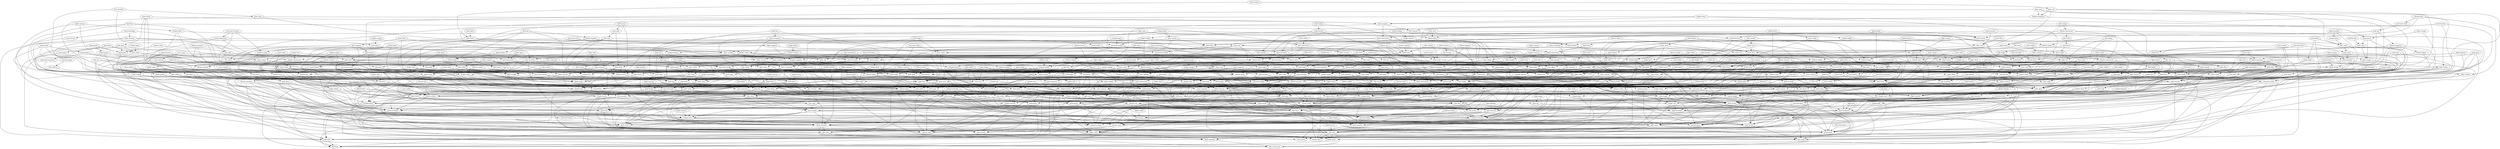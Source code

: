 digraph Rules {
	"pale brown" -> "striped yellow";
	"pale brown" -> "light salmon";
	"pale brown" -> "dark blue";
	"pale beige" -> "vibrant orange";
	"pale beige" -> "posh tomato";
	"mirrored indigo" -> "vibrant lime";
	"mirrored indigo" -> "clear salmon";
	"mirrored indigo" -> "wavy magenta";
	"dull white" -> "wavy purple";
	"dull white" -> "shiny lavender";
	"plaid cyan" -> "vibrant turquoise";
	"vibrant magenta" -> "striped yellow";
	"vibrant magenta" -> "light tan";
	"vibrant magenta" -> "shiny brown";
	"vibrant magenta" -> "muted yellow";
	"dotted lavender" -> "dark tomato";
	"dotted lavender" -> "striped turquoise";
	"dotted lavender" -> "dull gray";
	"wavy tan" -> "dim brown";
	"dim green" -> "muted aqua";
	"dim green" -> "mirrored aqua";
	"muted silver" -> "dark beige";
	"wavy gray" -> "striped bronze";
	"muted orange" -> "faded tomato";
	"muted orange" -> "dull magenta";
	"dim blue" -> "muted lavender";
	"dim blue" -> "mirrored black";
	"dim blue" -> "dull white";
	"dotted crimson" -> "pale gold";
	"dotted crimson" -> "dark brown";
	"dotted crimson" -> "dull aqua";
	"pale crimson" -> "drab silver";
	"pale crimson" -> "striped crimson";
	"striped purple" -> "vibrant beige";
	"striped purple" -> "vibrant bronze";
	"muted lime" -> "vibrant beige";
	"drab violet" -> "dotted blue";
	"drab violet" -> "dark plum";
	"drab violet" -> "dim silver";
	"drab violet" -> "vibrant olive";
	"bright lime" -> "dim blue";
	"mirrored bronze" -> "striped gray";
	"mirrored bronze" -> "posh lavender";
	"mirrored bronze" -> "wavy turquoise";
	"plaid fuchsia" -> "wavy magenta";
	"plaid fuchsia" -> "posh aqua";
	"plaid fuchsia" -> "posh salmon";
	"plaid lavender" -> "striped plum";
	"plaid lavender" -> "plaid orange";
	"wavy brown" -> "dotted salmon";
	"muted bronze" -> "clear gray";
	"muted bronze" -> "shiny black";
	"muted bronze" -> "shiny red";
	"muted bronze" -> "muted blue";
	"muted gold" -> "posh magenta";
	"dull gray" -> "bright red";
	"dull gray" -> "striped lime";
	"striped silver" -> "shiny indigo";
	"wavy purple" -> "striped orange";
	"wavy purple" -> "light aqua";
	"wavy purple" -> "dull blue";
	"wavy purple" -> "striped lime";
	"clear magenta" -> "muted violet";
	"wavy aqua" -> "light tan";
	"wavy aqua" -> "dim maroon";
	"wavy aqua" -> "bright fuchsia";
	"dotted yellow" -> "mirrored aqua";
	"dotted yellow" -> "faded indigo";
	"dotted yellow" -> "faded green";
	"pale plum" -> "wavy olive";
	"pale plum" -> "pale lime";
	"pale plum" -> "plaid gold";
	"pale plum" -> "dim gold";
	"striped plum" -> "pale violet";
	"dim beige" -> "light tan";
	"dim beige" -> "pale silver";
	"dim beige" -> "plaid silver";
	"posh green" -> "posh magenta";
	"posh green" -> "light aqua";
	"posh green" -> "wavy purple";
	"muted teal" -> "plaid turquoise";
	"muted teal" -> "light tomato";
	"dull silver" -> "light purple";
	"dull silver" -> "dim crimson";
	"dull silver" -> "plaid red";
	"plaid bronze" -> "dull silver";
	"dull orange" -> "dotted chartreuse";
	"dull orange" -> "clear lavender";
	"dull orange" -> "pale silver";
	"dull orange" -> "shiny blue";
	"dotted brown" -> "shiny white";
	"dotted brown" -> "muted blue";
	"dotted brown" -> "pale white";
	"dotted brown" -> "bright gray";
	"bright red" -> "light lavender";
	"bright red" -> "drab magenta";
	"light crimson" -> "dark white";
	"light crimson" -> "shiny lavender";
	"light crimson" -> "muted white";
	"light green" -> "bright silver";
	"light green" -> "dim plum";
	"light green" -> "dark indigo";
	"light green" -> "dark blue";
	"dark tomato" -> "vibrant lime";
	"vibrant bronze" -> "shiny aqua";
	"bright lavender" -> "muted aqua";
	"bright lavender" -> "dim green";
	"light blue" -> "muted violet";
	"light blue" -> "dark gold";
	"light blue" -> "pale blue";
	"posh purple" -> "wavy salmon";
	"posh purple" -> "faded tomato";
	"posh purple" -> "dark tan";
	"vibrant tan" -> "dim tomato";
	"vibrant tan" -> "vibrant violet";
	"vibrant tan" -> "pale olive";
	"vibrant tan" -> "posh aqua";
	"light olive" -> "clear beige";
	"light olive" -> "bright maroon";
	"light olive" -> "dim green";
	"vibrant brown" -> "light gold";
	"vibrant brown" -> "light purple";
	"vibrant brown" -> "light blue";
	"drab plum" -> "bright olive";
	"drab plum" -> "posh lavender";
	"drab plum" -> "pale white";
	"drab plum" -> "dim green";
	"faded maroon" -> "shiny brown";
	"faded maroon" -> "drab magenta";
	"faded maroon" -> "dotted maroon";
	"faded maroon" -> "mirrored indigo";
	"dark silver" -> "light aqua";
	"dim gold" -> "wavy magenta";
	"dim gold" -> "plaid turquoise";
	"dim gold" -> "drab maroon";
	"dim gold" -> "dark coral";
	"faded brown" -> "faded coral";
	"faded brown" -> "striped turquoise";
	"shiny purple" -> "wavy lavender";
	"shiny purple" -> "striped yellow";
	"muted purple" -> "pale chartreuse";
	"muted purple" -> "dim plum";
	"muted purple" -> "striped blue";
	"bright green" -> "dim green";
	"bright green" -> "dull aqua";
	"bright green" -> "striped orange";
	"bright green" -> "light teal";
	"posh salmon" -> "dull black";
	"posh salmon" -> "muted aqua";
	"posh salmon" -> "muted fuchsia";
	"posh salmon" -> "bright coral";
	"drab gray" -> "pale lime";
	"drab gray" -> "bright green";
	"drab gray" -> "light lavender";
	"drab gray" -> "dull gray";
	"shiny blue" -> "drab turquoise";
	"posh orange" -> "light silver";
	"posh orange" -> "clear black";
	"posh orange" -> "faded maroon";
	"posh orange" -> "wavy red";
	"clear lavender" -> "wavy salmon";
	"clear lavender" -> "dull tan";
	"clear lavender" -> "plaid magenta";
	"dull magenta" -> "bright gray";
	"dull magenta" -> "faded gold";
	"dull magenta" -> "dotted yellow";
	"dull magenta" -> "bright silver";
	"faded fuchsia" -> "drab brown";
	"faded fuchsia" -> "light aqua";
	"vibrant violet" -> "bright red";
	"vibrant violet" -> "shiny brown";
	"vibrant violet" -> "vibrant cyan";
	"light white" -> "plaid teal";
	"light white" -> "faded tan";
	"faded salmon" -> "clear salmon";
	"faded salmon" -> "plaid green";
	"faded salmon" -> "shiny white";
	"faded salmon" -> "pale chartreuse";
	"bright maroon" -> "vibrant aqua";
	"dull tan" -> "mirrored red";
	"dull tan" -> "plaid indigo";
	"dull tan" -> "bright gray";
	"dim maroon" -> "striped lime";
	"dim maroon" -> "light orange";
	"dim maroon" -> "vibrant maroon";
	"bright brown" -> "light coral";
	"bright brown" -> "clear gold";
	"bright brown" -> "striped turquoise";
	"bright brown" -> "dim fuchsia";
	"faded violet" -> "faded green";
	"clear plum" -> "dark silver";
	"clear plum" -> "dull green";
	"clear plum" -> "shiny gray";
	"dim crimson" -> "striped blue";
	"dull beige" -> "mirrored black";
	"dull beige" -> "drab gray";
	"faded crimson" -> "plaid plum";
	"faded crimson" -> "vibrant aqua";
	"faded crimson" -> "posh yellow";
	"faded crimson" -> "bright lavender";
	"plaid gray" -> "shiny brown";
	"plaid gray" -> "plaid turquoise";
	"plaid gray" -> "faded silver";
	"plaid gray" -> "mirrored white";
	"shiny lime" -> "dotted blue";
	"shiny lime" -> "light coral";
	"mirrored violet" -> "vibrant crimson";
	"mirrored violet" -> "posh violet";
	"faded green" -> "light aqua";
	"faded green" -> "vibrant cyan";
	"faded green" -> "striped orange";
	"vibrant tomato" -> "dim turquoise";
	"vibrant tomato" -> "pale blue";
	"vibrant tomato" -> "striped brown";
	"vibrant tomato" -> "plaid red";
	"muted beige" -> "dull teal";
	"dotted orange" -> "striped turquoise";
	"shiny tan" -> "dotted turquoise";
	"shiny tan" -> "pale violet";
	"shiny tan" -> "plaid salmon";
	"shiny tan" -> "striped gold";
	"posh teal" -> "mirrored indigo";
	"posh teal" -> "striped purple";
	"posh teal" -> "dim cyan";
	"posh teal" -> "plaid silver";
	"dim tomato" -> "faded beige";
	"dim tomato" -> "dotted beige";
	"muted brown" -> "plaid orange";
	"pale silver" -> "drab olive";
	"pale silver" -> "wavy red";
	"muted green" -> "dull black";
	"muted green" -> "mirrored green";
	"bright teal" -> "bright fuchsia";
	"dim magenta" -> "vibrant maroon";
	"dim magenta" -> "mirrored fuchsia";
	"dim magenta" -> "pale bronze";
	"dim magenta" -> "dim brown";
	"dotted lime" -> "dull tomato";
	"dotted lime" -> "dull yellow";
	"dotted lime" -> "shiny gold";
	"bright black" -> "muted crimson";
	"pale lavender" -> "vibrant lime";
	"pale lavender" -> "dim plum";
	"pale lavender" -> "posh salmon";
	"dark green" -> "striped white";
	"dark green" -> "vibrant beige";
	"dark green" -> "shiny aqua";
	"dark green" -> "drab gray";
	"shiny chartreuse" -> "bright brown";
	"shiny chartreuse" -> "dim cyan";
	"shiny chartreuse" -> "shiny brown";
	"shiny chartreuse" -> "clear black";
	"mirrored orange" -> "dull maroon";
	"mirrored orange" -> "bright purple";
	"mirrored orange" -> "striped turquoise";
	"plaid aqua" -> "mirrored green";
	"muted olive" -> "dark orange";
	"bright silver" -> "muted aqua";
	"mirrored lavender" -> "shiny violet";
	"mirrored lavender" -> "dark violet";
	"mirrored lavender" -> "drab gray";
	"mirrored lavender" -> "plaid salmon";
	"clear red" -> "shiny fuchsia";
	"clear green" -> "dark turquoise";
	"clear green" -> "posh cyan";
	"clear green" -> "pale orange";
	"dotted tomato" -> "vibrant plum";
	"bright orange" -> "wavy gray";
	"pale turquoise" -> "pale blue";
	"pale turquoise" -> "dotted purple";
	"striped gold" -> "wavy silver";
	"striped gold" -> "light purple";
	"striped gold" -> "dull gold";
	"striped gold" -> "dark coral";
	"dull green" -> "dull purple";
	"dull green" -> "bright maroon";
	"dull green" -> "dark plum";
	"mirrored tan" -> "dotted white";
	"dim lime" -> "dull crimson";
	"dim lime" -> "mirrored orange";
	"dim lime" -> "light yellow";
	"dim lime" -> "muted fuchsia";
	"pale bronze" -> "plaid teal";
	"pale bronze" -> "posh aqua";
	"pale bronze" -> "dotted lime";
	"clear lime" -> "faded crimson";
	"clear lime" -> "dark brown";
	"clear lime" -> "dim chartreuse";
	"clear lime" -> "bright fuchsia";
	"mirrored aqua" -> "dark tomato";
	"mirrored aqua" -> "dark brown";
	"muted white" -> "drab gray";
	"muted white" -> "faded white";
	"muted white" -> "vibrant beige";
	"dull olive" -> "dark brown";
	"dull olive" -> "muted lavender";
	"dull olive" -> "plaid red";
	"dull olive" -> "dim green";
	"bright plum" -> "dull white";
	"bright plum" -> "wavy maroon";
	"plaid turquoise" -> "posh aqua";
	"plaid turquoise" -> "wavy plum";
	"plaid turquoise" -> "dotted salmon";
	"clear fuchsia" -> "posh olive";
	"clear fuchsia" -> "wavy silver";
	"clear fuchsia" -> "faded beige";
	"dotted violet" -> "clear beige";
	"bright beige" -> "vibrant red";
	"bright beige" -> "posh silver";
	"dark turquoise" -> "striped turquoise";
	"dark turquoise" -> "dark blue";
	"dark turquoise" -> "posh yellow";
	"dark turquoise" -> "wavy purple";
	"faded blue" -> "muted lavender";
	"faded blue" -> "dim fuchsia";
	"faded blue" -> "clear salmon";
	"faded blue" -> "striped blue";
	"striped lavender" -> "dull brown";
	"striped lavender" -> "vibrant lavender";
	"striped lavender" -> "vibrant aqua";
	"striped lavender" -> "dull gold";
	"faded lime" -> "muted purple";
	"faded lime" -> "clear lime";
	"light tan" -> "light violet";
	"light tan" -> "dim brown";
	"light tan" -> "wavy turquoise";
	"mirrored black" -> "mirrored aqua";
	"faded yellow" -> "light red";
	"faded yellow" -> "clear black";
	"faded yellow" -> "dotted gold";
	"drab chartreuse" -> "shiny brown";
	"drab chartreuse" -> "dark silver";
	"drab chartreuse" -> "muted olive";
	"pale magenta" -> "dark maroon";
	"pale magenta" -> "mirrored aqua";
	"dim salmon" -> "shiny cyan";
	"dim salmon" -> "faded olive";
	"dim salmon" -> "dark maroon";
	"dull lavender" -> "shiny chartreuse";
	"dull lavender" -> "posh salmon";
	"bright tan" -> "shiny blue";
	"bright tan" -> "mirrored lime";
	"bright tan" -> "vibrant plum";
	"drab teal" -> "shiny gold";
	"drab teal" -> "muted blue";
	"drab teal" -> "posh coral";
	"drab teal" -> "bright lavender";
	"shiny green" -> "dim red";
	"shiny green" -> "vibrant blue";
	"shiny green" -> "dotted plum";
	"bright white" -> "muted blue";
	"bright white" -> "wavy chartreuse";
	"bright white" -> "pale turquoise";
	"bright white" -> "plaid red";
	"mirrored chartreuse" -> "wavy white";
	"posh olive" -> "plaid tomato";
	"posh olive" -> "dark magenta";
	"posh olive" -> "faded chartreuse";
	"light magenta" -> "vibrant olive";
	"light magenta" -> "clear lavender";
	"light magenta" -> "faded yellow";
	"mirrored purple" -> "mirrored plum";
	"mirrored purple" -> "faded black";
	"mirrored purple" -> "bright violet";
	"mirrored purple" -> "vibrant yellow";
	"wavy silver" -> "pale cyan";
	"dotted silver" -> "striped white";
	"dotted silver" -> "dark magenta";
	"dotted silver" -> "clear green";
	"dotted silver" -> "dim silver";
	"posh bronze" -> "dim orange";
	"posh bronze" -> "posh lavender";
	"striped teal" -> "vibrant cyan";
	"drab magenta" -> "dim chartreuse";
	"striped blue" -> "dark tomato";
	"striped blue" -> "dim aqua";
	"striped blue" -> "dull olive";
	"dotted black" -> "drab olive";
	"dotted black" -> "light teal";
	"vibrant yellow" -> "mirrored teal";
	"vibrant yellow" -> "shiny lime";
	"vibrant yellow" -> "striped purple";
	"vibrant yellow" -> "dotted beige";
	"pale teal" -> "posh lavender";
	"pale teal" -> "light lavender";
	"pale teal" -> "clear violet";
	"shiny salmon" -> "bright silver";
	"shiny salmon" -> "faded gray";
	"shiny salmon" -> "muted lime";
	"shiny salmon" -> "vibrant chartreuse";
	"bright yellow" -> "dark blue";
	"bright yellow" -> "bright brown";
	"vibrant turquoise" -> "vibrant blue";
	"vibrant turquoise" -> "striped teal";
	"vibrant turquoise" -> "striped white";
	"drab green" -> "faded purple";
	"faded cyan" -> "striped purple";
	"drab tan" -> "light tomato";
	"drab tan" -> "clear maroon";
	"drab tan" -> "dim olive";
	"drab tan" -> "dark teal";
	"drab yellow" -> "clear chartreuse";
	"mirrored red" -> "dotted violet";
	"mirrored red" -> "dotted white";
	"mirrored red" -> "faded tan";
	"mirrored red" -> "wavy maroon";
	"plaid crimson" -> "plaid beige";
	"light tomato" -> "dark blue";
	"light tomato" -> "mirrored salmon";
	"mirrored silver" -> "pale tan";
	"dotted coral" -> "light blue";
	"dotted coral" -> "plaid black";
	"mirrored lime" -> "light orange";
	"mirrored lime" -> "dim chartreuse";
	"mirrored lime" -> "shiny brown";
	"clear purple" -> "drab cyan";
	"clear purple" -> "shiny fuchsia";
	"clear purple" -> "dull beige";
	"light turquoise" -> "bright cyan";
	"light turquoise" -> "pale cyan";
	"vibrant blue" -> "shiny brown";
	"vibrant blue" -> "shiny crimson";
	"vibrant silver" -> "striped blue";
	"vibrant silver" -> "plaid gold";
	"dotted fuchsia" -> "mirrored aqua";
	"dotted magenta" -> "mirrored maroon";
	"dotted magenta" -> "shiny red";
	"dotted magenta" -> "faded blue";
	"dotted magenta" -> "mirrored purple";
	"wavy violet" -> "drab gray";
	"plaid yellow" -> "faded brown";
	"plaid yellow" -> "faded gold";
	"plaid yellow" -> "drab fuchsia";
	"striped lime" -> "dull blue";
	"striped lime" -> "shiny lavender";
	"striped lime" -> "muted aqua";
	"striped lime" -> "posh silver";
	"muted cyan" -> "dull white";
	"muted cyan" -> "muted gray";
	"muted cyan" -> "mirrored brown";
	"muted cyan" -> "light maroon";
	"plaid indigo" -> "bright cyan";
	"shiny turquoise" -> "dull olive";
	"shiny turquoise" -> "pale purple";
	"shiny turquoise" -> "striped bronze";
	"pale tan" -> "clear blue";
	"pale tan" -> "dark bronze";
	"pale tan" -> "plaid coral";
	"pale tan" -> "vibrant magenta";
	"bright cyan" -> "pale blue";
	"posh lavender" -> "light teal";
	"posh lavender" -> "wavy turquoise";
	"posh lavender" -> "dim yellow";
	"plaid salmon" -> "dark tomato";
	"plaid salmon" -> "light maroon";
	"bright aqua" -> "bright yellow";
	"bright aqua" -> "drab orange";
	"posh tomato" -> "dark purple";
	"posh tomato" -> "dim olive";
	"posh tomato" -> "dotted white";
	"posh tomato" -> "mirrored cyan";
	"posh yellow" -> "dim aqua";
	"posh yellow" -> "shiny brown";
	"posh yellow" -> "striped orange";
	"clear coral" -> "muted violet";
	"wavy green" -> "plaid plum";
	"wavy green" -> "muted blue";
	"wavy green" -> "drab gray";
	"wavy green" -> "posh magenta";
	"mirrored fuchsia" -> "dark violet";
	"mirrored fuchsia" -> "faded crimson";
	"mirrored fuchsia" -> "striped black";
	"mirrored crimson" -> "pale gray";
	"mirrored crimson" -> "muted chartreuse";
	"mirrored crimson" -> "dotted orange";
	"vibrant coral" -> "bright green";
	"bright tomato" -> "clear blue";
	"bright tomato" -> "wavy beige";
	"bright tomato" -> "faded lime";
	"dark beige" -> "mirrored gold";
	"dark white" -> "dim brown";
	"dark white" -> "mirrored gold";
	"dark white" -> "striped white";
	"dark white" -> "plaid black";
	"shiny coral" -> "muted lavender";
	"shiny coral" -> "muted purple";
	"shiny coral" -> "striped orange";
	"vibrant plum" -> "mirrored indigo";
	"vibrant plum" -> "pale chartreuse";
	"vibrant plum" -> "muted violet";
	"dotted white" -> "muted blue";
	"dotted white" -> "light brown";
	"dotted white" -> "bright red";
	"dotted white" -> "posh aqua";
	"dim turquoise" -> "dark brown";
	"dim orange" -> "faded gold";
	"drab aqua" -> "plaid plum";
	"drab aqua" -> "posh yellow";
	"drab aqua" -> "muted fuchsia";
	"drab aqua" -> "muted indigo";
	"clear silver" -> "clear blue";
	"clear silver" -> "dim chartreuse";
	"clear silver" -> "clear orange";
	"dull turquoise" -> "clear violet";
	"shiny aqua" -> "faded silver";
	"shiny aqua" -> "dark maroon";
	"light teal" -> "faded green";
	"vibrant chartreuse" -> "mirrored tan";
	"vibrant chartreuse" -> "vibrant blue";
	"vibrant chartreuse" -> "clear teal";
	"vibrant chartreuse" -> "dull indigo";
	"dim red" -> "dull aqua";
	"dim red" -> "mirrored aqua";
	"dim red" -> "wavy red";
	"dim red" -> "shiny crimson";
	"bright bronze" -> "plaid black";
	"bright bronze" -> "mirrored gold";
	"bright bronze" -> "drab silver";
	"bright bronze" -> "striped orange";
	"mirrored plum" -> "muted fuchsia";
	"dotted turquoise" -> "striped white";
	"dotted turquoise" -> "dark magenta";
	"striped indigo" -> "drab brown";
	"dotted green" -> "clear red";
	"dotted green" -> "drab aqua";
	"dotted green" -> "light black";
	"wavy turquoise" -> "dim crimson";
	"wavy turquoise" -> "bright maroon";
	"wavy turquoise" -> "pale cyan";
	"posh coral" -> "dotted salmon";
	"posh coral" -> "dim lavender";
	"posh coral" -> "wavy purple";
	"muted crimson" -> "vibrant chartreuse";
	"muted crimson" -> "shiny fuchsia";
	"muted crimson" -> "dull fuchsia";
	"muted crimson" -> "striped brown";
	"dull crimson" -> "dark bronze";
	"vibrant green" -> "plaid blue";
	"vibrant green" -> "shiny maroon";
	"vibrant green" -> "dotted violet";
	"dark orange" -> "mirrored teal";
	"dark orange" -> "dotted blue";
	"dark orange" -> "vibrant lime";
	"wavy coral" -> "bright tan";
	"wavy coral" -> "bright coral";
	"wavy coral" -> "dull gold";
	"faded coral" -> "drab teal";
	"faded coral" -> "plaid green";
	"vibrant black" -> "dim violet";
	"faded bronze" -> "dim cyan";
	"posh indigo" -> "shiny salmon";
	"dark blue" -> "clear gold";
	"dark blue" -> "faded silver";
	"pale fuchsia" -> "dull yellow";
	"pale fuchsia" -> "bright chartreuse";
	"vibrant crimson" -> "dark beige";
	"vibrant crimson" -> "dull maroon";
	"vibrant crimson" -> "drab lavender";
	"faded tomato" -> "dim violet";
	"faded tomato" -> "bright green";
	"faded tomato" -> "bright teal";
	"drab brown" -> "wavy orange";
	"drab brown" -> "clear violet";
	"dotted maroon" -> "posh silver";
	"dotted maroon" -> "dark turquoise";
	"shiny maroon" -> "faded silver";
	"shiny maroon" -> "dark purple";
	"shiny maroon" -> "pale gold";
	"posh cyan" -> "pale orange";
	"posh cyan" -> "faded chartreuse";
	"vibrant fuchsia" -> "muted aqua";
	"vibrant fuchsia" -> "light maroon";
	"dotted bronze" -> "clear orange";
	"dotted bronze" -> "dull lavender";
	"dotted bronze" -> "clear salmon";
	"bright olive" -> "light gold";
	"bright olive" -> "faded coral";
	"bright olive" -> "dark brown";
	"bright olive" -> "faded maroon";
	"dull purple" -> "dark tomato";
	"dull purple" -> "faded crimson";
	"bright purple" -> "striped coral";
	"clear tan" -> "dark gold";
	"faded beige" -> "striped black";
	"faded beige" -> "light coral";
	"dotted teal" -> "posh cyan";
	"mirrored gray" -> "dull salmon";
	"striped fuchsia" -> "clear beige";
	"striped fuchsia" -> "shiny crimson";
	"striped fuchsia" -> "striped red";
	"striped fuchsia" -> "shiny lavender";
	"drab lavender" -> "drab gray";
	"drab lavender" -> "clear black";
	"drab lavender" -> "shiny plum";
	"vibrant gold" -> "dark violet";
	"vibrant gold" -> "faded crimson";
	"light orange" -> "plaid green";
	"muted chartreuse" -> "bright chartreuse";
	"muted chartreuse" -> "wavy gray";
	"muted chartreuse" -> "pale lime";
	"muted chartreuse" -> "light teal";
	"muted magenta" -> "faded olive";
	"clear cyan" -> "wavy green";
	"clear cyan" -> "faded coral";
	"clear cyan" -> "muted purple";
	"shiny yellow" -> "shiny chartreuse";
	"shiny yellow" -> "wavy green";
	"shiny yellow" -> "clear beige";
	"clear orange" -> "mirrored plum";
	"clear orange" -> "dim aqua";
	"clear orange" -> "drab bronze";
	"mirrored green" -> "bright purple";
	"mirrored green" -> "dim olive";
	"mirrored green" -> "dark green";
	"pale purple" -> "wavy tan";
	"pale purple" -> "shiny lavender";
	"pale purple" -> "faded beige";
	"faded white" -> "dotted black";
	"drab silver" -> "wavy tan";
	"drab silver" -> "plaid tomato";
	"drab silver" -> "vibrant violet";
	"drab silver" -> "pale chartreuse";
	"faded magenta" -> "drab olive";
	"faded magenta" -> "faded maroon";
	"faded magenta" -> "striped blue";
	"pale indigo" -> "drab turquoise";
	"pale indigo" -> "light violet";
	"pale indigo" -> "clear magenta";
	"pale indigo" -> "striped blue";
	"striped black" -> "dull blue";
	"striped black" -> "vibrant aqua";
	"striped black" -> "dark maroon";
	"light plum" -> "dim black";
	"light plum" -> "faded olive";
	"light aqua" -> "vibrant lime";
	"light aqua" -> "clear gold";
	"light aqua" -> "plaid plum";
	"light aqua" -> "shiny plum";
	"vibrant maroon" -> "plaid plum";
	"clear aqua" -> "wavy green";
	"clear aqua" -> "wavy maroon";
	"clear aqua" -> "plaid salmon";
	"clear aqua" -> "dark salmon";
	"dotted salmon" -> "pale lime";
	"dotted salmon" -> "muted lavender";
	"dotted salmon" -> "vibrant red";
	"dull violet" -> "vibrant cyan";
	"dim olive" -> "faded silver";
	"dim olive" -> "shiny plum";
	"pale lime" -> "dull blue";
	"clear turquoise" -> "dark blue";
	"clear turquoise" -> "drab gold";
	"clear white" -> "striped gray";
	"muted violet" -> "striped turquoise";
	"muted violet" -> "vibrant lime";
	"dim black" -> "posh coral";
	"dark aqua" -> "bright gold";
	"dark aqua" -> "plaid tomato";
	"shiny lavender" -> "dim olive";
	"shiny lavender" -> "vibrant aqua";
	"shiny lavender" -> "shiny plum";
	"shiny lavender" -> "dim cyan";
	"drab beige" -> "dim yellow";
	"drab beige" -> "vibrant lime";
	"drab beige" -> "muted plum";
	"drab beige" -> "posh violet";
	"dotted chartreuse" -> "vibrant chartreuse";
	"dotted chartreuse" -> "posh red";
	"dotted chartreuse" -> "muted bronze";
	"dotted chartreuse" -> "dark brown";
	"dull lime" -> "shiny lavender";
	"dull lime" -> "posh aqua";
	"mirrored brown" -> "vibrant cyan";
	"faded orange" -> "faded beige";
	"wavy bronze" -> "dim green";
	"wavy bronze" -> "muted indigo";
	"wavy bronze" -> "dotted tan";
	"light brown" -> "bright purple";
	"light brown" -> "vibrant lime";
	"clear tomato" -> "clear blue";
	"clear tomato" -> "vibrant orange";
	"clear tomato" -> "drab silver";
	"clear tomato" -> "dim green";
	"drab salmon" -> "plaid fuchsia";
	"drab salmon" -> "mirrored teal";
	"drab salmon" -> "posh aqua";
	"light red" -> "mirrored gold";
	"dark black" -> "clear silver";
	"faded gold" -> "striped coral";
	"faded gold" -> "light aqua";
	"dark gray" -> "pale white";
	"dark gray" -> "pale blue";
	"dark gray" -> "dotted beige";
	"plaid beige" -> "striped black";
	"plaid beige" -> "wavy purple";
	"plaid beige" -> "striped blue";
	"dim tan" -> "striped lime";
	"dim tan" -> "posh silver";
	"dim tan" -> "drab teal";
	"dim tan" -> "mirrored magenta";
	"dark maroon" -> "striped turquoise";
	"dark maroon" -> "faded green";
	"dark maroon" -> "dim fuchsia";
	"posh white" -> "dark cyan";
	"posh white" -> "dark magenta";
	"posh white" -> "pale plum";
	"posh white" -> "striped teal";
	"bright coral" -> "clear gold";
	"bright coral" -> "light coral";
	"dark chartreuse" -> "dotted beige";
	"dark chartreuse" -> "dull silver";
	"dark chartreuse" -> "posh lavender";
	"dark chartreuse" -> "dotted blue";
	"clear teal" -> "light maroon";
	"clear salmon" -> "striped blue";
	"clear salmon" -> "dim chartreuse";
	"clear salmon" -> "light purple";
	"clear salmon" -> "posh silver";
	"striped olive" -> "dim tomato";
	"plaid lime" -> "dull brown";
	"plaid lime" -> "clear black";
	"plaid lime" -> "dotted coral";
	"faded aqua" -> "striped turquoise";
	"faded aqua" -> "dark tan";
	"plaid blue" -> "mirrored indigo";
	"vibrant red" -> "light aqua";
	"vibrant red" -> "striped orange";
	"vibrant red" -> "dark blue";
	"vibrant red" -> "faded green";
	"dark teal" -> "dim plum";
	"dark teal" -> "mirrored white";
	"dark teal" -> "wavy gold";
	"muted blue" -> "vibrant aqua";
	"muted blue" -> "dim fuchsia";
	"dark cyan" -> "dim olive";
	"dark cyan" -> "faded crimson";
	"dark cyan" -> "pale chartreuse";
	"mirrored tomato" -> "faded maroon";
	"mirrored tomato" -> "dark green";
	"bright magenta" -> "wavy cyan";
	"dark brown" -> "clear gold";
	"dark brown" -> "light coral";
	"striped gray" -> "dark tomato";
	"light chartreuse" -> "mirrored salmon";
	"light chartreuse" -> "clear indigo";
	"light chartreuse" -> "striped coral";
	"light chartreuse" -> "plaid blue";
	"vibrant aqua" -> "faded silver";
	"bright gold" -> "shiny lavender";
	"bright gold" -> "dark maroon";
	"light lavender" -> "dim chartreuse";
	"pale orange" -> "plaid tomato";
	"dull indigo" -> "dark teal";
	"dull indigo" -> "drab turquoise";
	"muted fuchsia" -> "muted violet";
	"muted fuchsia" -> "light purple";
	"muted fuchsia" -> "dim green";
	"dark purple" -> "shiny brown";
	"dark purple" -> "posh aqua";
	"dark purple" -> "wavy gold";
	"dark purple" -> "mirrored teal";
	"plaid brown" -> "faded black";
	"plaid brown" -> "wavy violet";
	"plaid brown" -> "faded white";
	"clear olive" -> "wavy magenta";
	"clear olive" -> "striped black";
	"clear olive" -> "pale fuchsia";
	"clear olive" -> "drab red";
	"pale cyan" -> "dull blue";
	"pale cyan" -> "dark blue";
	"clear black" -> "light aqua";
	"clear black" -> "dull white";
	"dim indigo" -> "dark teal";
	"dim indigo" -> "faded beige";
	"dim indigo" -> "drab gray";
	"dim indigo" -> "muted gold";
	"faded chartreuse" -> "striped turquoise";
	"faded chartreuse" -> "wavy beige";
	"striped white" -> "light coral";
	"striped white" -> "light brown";
	"plaid coral" -> "striped black";
	"faded indigo" -> "shiny brown";
	"faded indigo" -> "dotted salmon";
	"faded indigo" -> "vibrant aqua";
	"faded black" -> "light violet";
	"faded black" -> "muted aqua";
	"faded black" -> "striped blue";
	"faded black" -> "dull gray";
	"wavy chartreuse" -> "bright fuchsia";
	"wavy chartreuse" -> "vibrant violet";
	"wavy chartreuse" -> "dull aqua";
	"posh beige" -> "pale lime";
	"posh beige" -> "light violet";
	"shiny bronze" -> "shiny purple";
	"shiny bronze" -> "striped indigo";
	"shiny bronze" -> "bright indigo";
	"shiny bronze" -> "striped yellow";
	"mirrored maroon" -> "dull purple";
	"mirrored maroon" -> "clear black";
	"plaid gold" -> "wavy magenta";
	"dim teal" -> "pale gold";
	"dim teal" -> "dark teal";
	"posh brown" -> "shiny cyan";
	"dull tomato" -> "vibrant violet";
	"dull tomato" -> "shiny chartreuse";
	"dull tomato" -> "plaid beige";
	"dull tomato" -> "clear indigo";
	"wavy beige" -> "wavy plum";
	"wavy beige" -> "muted purple";
	"wavy beige" -> "striped turquoise";
	"wavy beige" -> "dull green";
	"posh magenta" -> "plaid plum";
	"posh magenta" -> "vibrant lime";
	"posh magenta" -> "light aqua";
	"posh magenta" -> "dull blue";
	"bright salmon" -> "bright crimson";
	"pale maroon" -> "pale crimson";
	"pale maroon" -> "mirrored magenta";
	"dotted indigo" -> "muted lime";
	"dotted indigo" -> "drab maroon";
	"dotted indigo" -> "bright tomato";
	"pale blue" -> "posh green";
	"pale blue" -> "shiny lavender";
	"pale blue" -> "dim brown";
	"pale blue" -> "drab magenta";
	"pale red" -> "mirrored magenta";
	"pale red" -> "bright cyan";
	"pale red" -> "vibrant lime";
	"clear bronze" -> "clear silver";
	"clear bronze" -> "shiny tan";
	"muted turquoise" -> "shiny chartreuse";
	"muted turquoise" -> "mirrored lime";
	"vibrant olive" -> "mirrored magenta";
	"vibrant olive" -> "plaid salmon";
	"vibrant olive" -> "bright white";
	"clear indigo" -> "faded beige";
	"clear indigo" -> "shiny gold";
	"clear indigo" -> "dark brown";
	"clear gray" -> "vibrant aqua";
	"clear gray" -> "light teal";
	"clear gray" -> "striped lime";
	"clear gray" -> "vibrant cyan";
	"dull chartreuse" -> "plaid plum";
	"wavy teal" -> "shiny lime";
	"wavy teal" -> "dull cyan";
	"mirrored blue" -> "dim green";
	"mirrored blue" -> "dark maroon";
	"mirrored blue" -> "plaid plum";
	"posh aqua" -> "posh magenta";
	"drab turquoise" -> "drab gray";
	"drab turquoise" -> "clear magenta";
	"plaid white" -> "striped orange";
	"plaid white" -> "light coral";
	"plaid white" -> "drab aqua";
	"light lime" -> "light tomato";
	"light lime" -> "bright cyan";
	"light lime" -> "dotted white";
	"light lime" -> "dark turquoise";
	"faded olive" -> "vibrant maroon";
	"faded olive" -> "wavy red";
	"faded olive" -> "shiny cyan";
	"faded olive" -> "wavy salmon";
	"dotted plum" -> "drab lavender";
	"pale chartreuse" -> "pale lime";
	"pale chartreuse" -> "dim cyan";
	"drab indigo" -> "shiny bronze";
	"drab indigo" -> "striped crimson";
	"drab indigo" -> "light gold";
	"mirrored cyan" -> "muted lavender";
	"mirrored cyan" -> "striped lime";
	"mirrored cyan" -> "mirrored blue";
	"muted black" -> "pale blue";
	"muted black" -> "vibrant beige";
	"muted black" -> "pale lime";
	"muted black" -> "vibrant cyan";
	"drab tomato" -> "vibrant blue";
	"drab tomato" -> "pale chartreuse";
	"drab tomato" -> "shiny black";
	"drab tomato" -> "drab silver";
	"shiny tomato" -> "shiny plum";
	"plaid violet" -> "vibrant violet";
	"plaid violet" -> "pale brown";
	"dark yellow" -> "drab silver";
	"dark yellow" -> "dim cyan";
	"dark yellow" -> "clear olive";
	"dark yellow" -> "dotted crimson";
	"mirrored magenta" -> "dark violet";
	"wavy orange" -> "striped lime";
	"wavy orange" -> "mirrored indigo";
	"wavy orange" -> "vibrant plum";
	"wavy orange" -> "dull tomato";
	"striped aqua" -> "mirrored purple";
	"dotted gold" -> "drab gold";
	"dotted gold" -> "faded tomato";
	"dotted gold" -> "pale gray";
	"dim white" -> "striped blue";
	"muted plum" -> "mirrored lavender";
	"pale black" -> "drab green";
	"pale black" -> "wavy olive";
	"pale black" -> "plaid teal";
	"pale black" -> "posh silver";
	"plaid red" -> "vibrant aqua";
	"wavy maroon" -> "muted gold";
	"wavy maroon" -> "posh yellow";
	"dark gold" -> "dim green";
	"dark gold" -> "plaid red";
	"dark gold" -> "pale chartreuse";
	"pale coral" -> "wavy lavender";
	"pale coral" -> "striped gray";
	"pale coral" -> "dotted turquoise";
	"pale coral" -> "striped violet";
	"posh crimson" -> "wavy plum";
	"posh crimson" -> "dim bronze";
	"mirrored salmon" -> "posh aqua";
	"mirrored salmon" -> "dark gold";
	"mirrored salmon" -> "dull black";
	"drab red" -> "wavy green";
	"dotted aqua" -> "wavy olive";
	"bright chartreuse" -> "dark white";
	"bright chartreuse" -> "dotted olive";
	"wavy yellow" -> "dotted salmon";
	"shiny crimson" -> "posh salmon";
	"shiny crimson" -> "dim fuchsia";
	"clear maroon" -> "clear indigo";
	"dark fuchsia" -> "dull crimson";
	"dark fuchsia" -> "vibrant cyan";
	"dark fuchsia" -> "light lavender";
	"dark fuchsia" -> "dark tomato";
	"dull black" -> "muted violet";
	"dull black" -> "shiny brown";
	"dull black" -> "dim chartreuse";
	"dull black" -> "light lavender";
	"dull fuchsia" -> "dotted blue";
	"dull fuchsia" -> "vibrant bronze";
	"dull fuchsia" -> "striped red";
	"drab white" -> "dim magenta";
	"drab white" -> "vibrant bronze";
	"drab white" -> "bright magenta";
	"posh black" -> "pale violet";
	"posh black" -> "plaid violet";
	"posh black" -> "posh magenta";
	"dark olive" -> "wavy purple";
	"dark olive" -> "shiny lime";
	"dark plum" -> "vibrant aqua";
	"dark plum" -> "dim fuchsia";
	"dark plum" -> "dull blue";
	"vibrant salmon" -> "faded lime";
	"muted yellow" -> "dim aqua";
	"muted yellow" -> "vibrant indigo";
	"light gold" -> "dim fuchsia";
	"dim plum" -> "dark brown";
	"dim plum" -> "shiny brown";
	"dim plum" -> "dim brown";
	"dim plum" -> "light maroon";
	"clear crimson" -> "pale aqua";
	"clear crimson" -> "plaid magenta";
	"clear crimson" -> "dotted beige";
	"clear crimson" -> "dotted black";
	"posh lime" -> "dim lavender";
	"wavy white" -> "bright purple";
	"wavy white" -> "posh lime";
	"wavy white" -> "faded crimson";
	"drab purple" -> "muted lavender";
	"drab purple" -> "plaid gold";
	"drab purple" -> "muted green";
	"drab purple" -> "drab gold";
	"plaid olive" -> "faded silver";
	"plaid olive" -> "dull purple";
	"plaid olive" -> "dull yellow";
	"plaid olive" -> "plaid salmon";
	"dotted cyan" -> "dark gold";
	"dotted cyan" -> "clear gray";
	"dotted cyan" -> "dull aqua";
	"dim violet" -> "bright brown";
	"striped yellow" -> "dim tomato";
	"wavy salmon" -> "dim olive";
	"wavy salmon" -> "posh magenta";
	"wavy salmon" -> "dark turquoise";
	"wavy salmon" -> "drab teal";
	"faded turquoise" -> "bright violet";
	"faded turquoise" -> "pale purple";
	"faded turquoise" -> "faded maroon";
	"dull brown" -> "dull green";
	"shiny beige" -> "vibrant plum";
	"shiny beige" -> "light blue";
	"shiny beige" -> "light salmon";
	"shiny beige" -> "wavy tan";
	"light maroon" -> "light aqua";
	"shiny violet" -> "mirrored black";
	"shiny violet" -> "bright maroon";
	"shiny violet" -> "vibrant gold";
	"light coral" -> "clear gold";
	"light coral" -> "drab magenta";
	"light coral" -> "pale lime";
	"pale yellow" -> "wavy tan";
	"pale yellow" -> "striped cyan";
	"pale yellow" -> "wavy salmon";
	"shiny fuchsia" -> "striped coral";
	"wavy olive" -> "dull beige";
	"wavy olive" -> "dim lavender";
	"wavy olive" -> "striped gold";
	"posh plum" -> "bright red";
	"posh plum" -> "shiny maroon";
	"faded silver" -> "dull blue";
	"striped chartreuse" -> "posh gold";
	"striped chartreuse" -> "striped lime";
	"light salmon" -> "muted aqua";
	"light salmon" -> "vibrant lime";
	"light salmon" -> "light aqua";
	"light salmon" -> "dim fuchsia";
	"mirrored olive" -> "drab turquoise";
	"mirrored olive" -> "dim orange";
	"mirrored olive" -> "dark aqua";
	"mirrored olive" -> "posh plum";
	"posh violet" -> "vibrant indigo";
	"posh violet" -> "pale chartreuse";
	"posh violet" -> "dark green";
	"posh violet" -> "light blue";
	"wavy lavender" -> "dark white";
	"wavy lavender" -> "muted blue";
	"wavy lavender" -> "dotted salmon";
	"wavy lavender" -> "dull silver";
	"mirrored white" -> "plaid plum";
	"mirrored white" -> "muted coral";
	"mirrored white" -> "clear gold";
	"dark red" -> "bright magenta";
	"dark red" -> "posh lavender";
	"dark red" -> "dark gray";
	"dark red" -> "wavy lime";
	"shiny olive" -> "pale red";
	"shiny olive" -> "bright purple";
	"shiny olive" -> "dark plum";
	"muted lavender" -> "dim olive";
	"muted lavender" -> "pale lime";
	"striped maroon" -> "faded blue";
	"wavy indigo" -> "bright brown";
	"wavy indigo" -> "pale cyan";
	"wavy indigo" -> "mirrored orange";
	"wavy indigo" -> "clear cyan";
	"dull salmon" -> "light yellow";
	"wavy magenta" -> "vibrant cyan";
	"wavy magenta" -> "posh green";
	"wavy magenta" -> "vibrant aqua";
	"drab gold" -> "drab lavender";
	"drab gold" -> "light coral";
	"muted tan" -> "dim purple";
	"muted tan" -> "shiny coral";
	"muted tan" -> "drab bronze";
	"mirrored coral" -> "dotted beige";
	"mirrored coral" -> "light magenta";
	"mirrored coral" -> "wavy turquoise";
	"muted red" -> "bright chartreuse";
	"muted red" -> "shiny lime";
	"muted red" -> "dotted olive";
	"muted red" -> "shiny plum";
	"clear brown" -> "light orange";
	"clear brown" -> "striped red";
	"striped turquoise" -> "shiny lavender";
	"striped turquoise" -> "light aqua";
	"striped turquoise" -> "drab magenta";
	"vibrant gray" -> "pale brown";
	"vibrant gray" -> "shiny tomato";
	"vibrant gray" -> "mirrored silver";
	"vibrant gray" -> "striped tomato";
	"dim silver" -> "bright aqua";
	"dark indigo" -> "dark violet";
	"dark indigo" -> "dim plum";
	"dark indigo" -> "mirrored indigo";
	"vibrant lavender" -> "vibrant lime";
	"vibrant lavender" -> "dark tomato";
	"vibrant lavender" -> "dim fuchsia";
	"vibrant lavender" -> "clear black";
	"bright violet" -> "dim yellow";
	"bright violet" -> "dark silver";
	"bright violet" -> "posh beige";
	"bright violet" -> "wavy lavender";
	"plaid maroon" -> "clear lime";
	"plaid maroon" -> "muted violet";
	"plaid maroon" -> "vibrant teal";
	"dotted olive" -> "bright brown";
	"dotted olive" -> "dotted salmon";
	"dotted olive" -> "striped turquoise";
	"light cyan" -> "wavy crimson";
	"light cyan" -> "muted bronze";
	"light cyan" -> "clear lime";
	"light cyan" -> "dull yellow";
	"posh gold" -> "plaid beige";
	"posh gold" -> "dim crimson";
	"posh gold" -> "dull black";
	"shiny cyan" -> "clear beige";
	"shiny cyan" -> "wavy cyan";
	"vibrant orange" -> "light brown";
	"vibrant orange" -> "posh silver";
	"shiny gray" -> "shiny black";
	"shiny gray" -> "striped white";
	"dark lavender" -> "dotted plum";
	"bright fuchsia" -> "dim brown";
	"bright turquoise" -> "clear lime";
	"bright turquoise" -> "clear violet";
	"bright turquoise" -> "dotted maroon";
	"bright turquoise" -> "dark cyan";
	"shiny magenta" -> "plaid blue";
	"shiny magenta" -> "shiny aqua";
	"shiny magenta" -> "dull aqua";
	"dull plum" -> "bright coral";
	"dull bronze" -> "faded coral";
	"dull bronze" -> "clear chartreuse";
	"dull bronze" -> "muted aqua";
	"dull bronze" -> "wavy teal";
	"dull teal" -> "pale purple";
	"bright blue" -> "vibrant olive";
	"dark violet" -> "muted violet";
	"dark violet" -> "bright green";
	"dark violet" -> "dotted maroon";
	"posh tan" -> "vibrant gold";
	"posh tan" -> "dotted purple";
	"vibrant indigo" -> "dark silver";
	"vibrant indigo" -> "clear lime";
	"vibrant indigo" -> "dim gray";
	"light black" -> "faded chartreuse";
	"dull aqua" -> "shiny lavender";
	"dull aqua" -> "muted aqua";
	"dull aqua" -> "light purple";
	"dull aqua" -> "shiny brown";
	"shiny brown" -> "plaid plum";
	"shiny brown" -> "vibrant lime";
	"shiny brown" -> "posh silver";
	"shiny brown" -> "muted aqua";
	"shiny indigo" -> "posh beige";
	"clear chartreuse" -> "plaid plum";
	"clear chartreuse" -> "plaid maroon";
	"clear chartreuse" -> "dark crimson";
	"clear chartreuse" -> "drab bronze";
	"drab olive" -> "striped orange";
	"drab olive" -> "drab brown";
	"shiny teal" -> "mirrored tomato";
	"shiny teal" -> "plaid coral";
	"shiny teal" -> "shiny coral";
	"shiny orange" -> "dull purple";
	"shiny orange" -> "clear green";
	"dull cyan" -> "mirrored green";
	"dull cyan" -> "striped red";
	"dull cyan" -> "clear blue";
	"dull cyan" -> "muted gold";
	"posh blue" -> "vibrant salmon";
	"posh blue" -> "clear tan";
	"posh blue" -> "light tomato";
	"posh blue" -> "wavy maroon";
	"shiny black" -> "light maroon";
	"shiny black" -> "vibrant cyan";
	"shiny black" -> "mirrored indigo";
	"bright indigo" -> "dotted gold";
	"bright indigo" -> "vibrant red";
	"bright indigo" -> "faded olive";
	"bright indigo" -> "mirrored purple";
	"striped magenta" -> "light maroon";
	"striped salmon" -> "striped lime";
	"faded gray" -> "faded orange";
	"faded gray" -> "striped brown";
	"pale olive" -> "dull violet";
	"pale olive" -> "shiny maroon";
	"pale olive" -> "light red";
	"pale olive" -> "wavy cyan";
	"mirrored gold" -> "dim fuchsia";
	"mirrored gold" -> "dull black";
	"mirrored gold" -> "shiny lavender";
	"mirrored gold" -> "dull gray";
	"muted salmon" -> "posh yellow";
	"clear beige" -> "dim cyan";
	"clear beige" -> "clear gold";
	"plaid purple" -> "drab aqua";
	"plaid purple" -> "dark bronze";
	"plaid purple" -> "vibrant olive";
	"mirrored yellow" -> "shiny silver";
	"mirrored yellow" -> "dull violet";
	"mirrored yellow" -> "drab silver";
	"mirrored yellow" -> "pale lavender";
	"dull maroon" -> "dark blue";
	"dull maroon" -> "mirrored indigo";
	"plaid tan" -> "vibrant bronze";
	"plaid tan" -> "dull purple";
	"plaid tan" -> "posh turquoise";
	"pale green" -> "mirrored aqua";
	"pale green" -> "mirrored indigo";
	"pale green" -> "vibrant red";
	"dim yellow" -> "faded blue";
	"dim yellow" -> "shiny lavender";
	"dim yellow" -> "shiny silver";
	"shiny red" -> "dim fuchsia";
	"shiny red" -> "wavy gold";
	"shiny red" -> "posh violet";
	"shiny red" -> "shiny silver";
	"wavy lime" -> "dull silver";
	"dim purple" -> "vibrant teal";
	"dim purple" -> "shiny silver";
	"dim purple" -> "shiny brown";
	"bright crimson" -> "clear cyan";
	"bright crimson" -> "pale maroon";
	"bright crimson" -> "muted lavender";
	"posh gray" -> "striped black";
	"posh gray" -> "muted aqua";
	"posh gray" -> "mirrored gold";
	"dull yellow" -> "shiny brown";
	"dull yellow" -> "clear maroon";
	"dull yellow" -> "dim cyan";
	"light fuchsia" -> "faded coral";
	"faded plum" -> "light orange";
	"faded plum" -> "dotted orange";
	"faded plum" -> "striped bronze";
	"faded plum" -> "light aqua";
	"pale white" -> "shiny lavender";
	"pale white" -> "clear gray";
	"pale white" -> "pale purple";
	"pale white" -> "striped yellow";
	"wavy black" -> "wavy red";
	"wavy black" -> "vibrant bronze";
	"faded tan" -> "clear tan";
	"faded tan" -> "clear gold";
	"muted indigo" -> "light purple";
	"mirrored teal" -> "shiny plum";
	"mirrored teal" -> "shiny brown";
	"mirrored teal" -> "striped turquoise";
	"mirrored teal" -> "bright red";
	"dark crimson" -> "dark blue";
	"dark crimson" -> "dim coral";
	"drab fuchsia" -> "faded beige";
	"drab fuchsia" -> "light lavender";
	"drab orange" -> "posh silver";
	"drab orange" -> "dim olive";
	"drab orange" -> "plaid green";
	"shiny silver" -> "muted gold";
	"shiny silver" -> "light blue";
	"pale aqua" -> "vibrant cyan";
	"pale aqua" -> "posh gray";
	"pale aqua" -> "faded beige";
	"pale aqua" -> "dark gold";
	"clear yellow" -> "plaid coral";
	"clear yellow" -> "drab lime";
	"clear yellow" -> "faded indigo";
	"light beige" -> "muted lime";
	"mirrored beige" -> "wavy brown";
	"mirrored beige" -> "clear crimson";
	"mirrored beige" -> "dim gold";
	"dark salmon" -> "light gold";
	"dark salmon" -> "dotted white";
	"dark salmon" -> "drab gray";
	"dark salmon" -> "vibrant cyan";
	"dark magenta" -> "dull crimson";
	"dark magenta" -> "clear orange";
	"dark magenta" -> "plaid chartreuse";
	"plaid green" -> "dotted blue";
	"drab maroon" -> "vibrant orange";
	"drab maroon" -> "dotted white";
	"pale violet" -> "clear salmon";
	"pale violet" -> "posh maroon";
	"pale violet" -> "posh plum";
	"muted coral" -> "striped gray";
	"muted coral" -> "clear beige";
	"posh chartreuse" -> "light blue";
	"posh chartreuse" -> "faded chartreuse";
	"posh chartreuse" -> "shiny black";
	"posh chartreuse" -> "dim violet";
	"posh red" -> "muted tan";
	"light violet" -> "clear black";
	"light violet" -> "mirrored indigo";
	"light violet" -> "striped coral";
	"light violet" -> "dim crimson";
	"light gray" -> "posh magenta";
	"light bronze" -> "dotted black";
	"light bronze" -> "bright lavender";
	"light bronze" -> "plaid maroon";
	"wavy tomato" -> "striped teal";
	"dotted gray" -> "dotted violet";
	"dotted gray" -> "muted beige";
	"dotted gray" -> "posh yellow";
	"dim gray" -> "dark purple";
	"dim gray" -> "dim tomato";
	"striped red" -> "plaid green";
	"dim cyan" -> "vibrant lime";
	"dim cyan" -> "faded silver";
	"dim cyan" -> "pale lime";
	"dim cyan" -> "dim chartreuse";
	"pale salmon" -> "pale turquoise";
	"pale salmon" -> "faded black";
	"pale salmon" -> "wavy green";
	"posh fuchsia" -> "pale orange";
	"posh fuchsia" -> "posh coral";
	"posh fuchsia" -> "drab brown";
	"striped tan" -> "dark violet";
	"striped tan" -> "muted indigo";
	"drab lime" -> "dim blue";
	"drab lime" -> "muted gold";
	"drab lime" -> "faded crimson";
	"pale tomato" -> "dark tomato";
	"dull gold" -> "drab aqua";
	"dull gold" -> "dim green";
	"drab crimson" -> "pale chartreuse";
	"drab crimson" -> "muted black";
	"drab crimson" -> "striped yellow";
	"drab crimson" -> "striped black";
	"clear violet" -> "mirrored salmon";
	"wavy plum" -> "plaid plum";
	"wavy plum" -> "drab lavender";
	"vibrant white" -> "muted aqua";
	"vibrant white" -> "shiny turquoise";
	"clear blue" -> "mirrored lavender";
	"clear blue" -> "dull violet";
	"dotted beige" -> "light coral";
	"dotted beige" -> "plaid black";
	"dotted beige" -> "bright lavender";
	"dotted beige" -> "posh green";
	"plaid silver" -> "light salmon";
	"plaid silver" -> "faded indigo";
	"plaid silver" -> "clear magenta";
	"dim aqua" -> "wavy purple";
	"wavy gold" -> "drab aqua";
	"striped violet" -> "clear violet";
	"striped violet" -> "striped yellow";
	"striped violet" -> "dark lime";
	"dim bronze" -> "wavy orange";
	"dim bronze" -> "bright magenta";
	"dim bronze" -> "striped brown";
	"vibrant beige" -> "drab gray";
	"vibrant beige" -> "shiny gold";
	"vibrant beige" -> "dull white";
	"vibrant beige" -> "bright lavender";
	"muted gray" -> "bright white";
	"muted gray" -> "mirrored turquoise";
	"muted gray" -> "plaid teal";
	"striped coral" -> "striped turquoise";
	"striped coral" -> "posh green";
	"striped coral" -> "dark brown";
	"striped bronze" -> "bright magenta";
	"shiny white" -> "dark indigo";
	"shiny white" -> "dim aqua";
	"shiny white" -> "vibrant aqua";
	"striped cyan" -> "striped gray";
	"striped cyan" -> "dark brown";
	"dotted red" -> "plaid black";
	"dotted red" -> "dotted blue";
	"faded lavender" -> "light gold";
	"dim lavender" -> "striped black";
	"dim lavender" -> "vibrant lime";
	"dim lavender" -> "bright red";
	"drab bronze" -> "plaid green";
	"drab bronze" -> "striped turquoise";
	"drab bronze" -> "shiny aqua";
	"drab bronze" -> "bright plum";
	"plaid orange" -> "shiny tomato";
	"plaid orange" -> "light tomato";
	"drab black" -> "mirrored teal";
	"drab black" -> "dull maroon";
	"dotted tan" -> "shiny indigo";
	"dotted tan" -> "clear gold";
	"wavy cyan" -> "posh coral";
	"wavy cyan" -> "shiny black";
	"striped brown" -> "clear gray";
	"striped brown" -> "wavy salmon";
	"plaid chartreuse" -> "vibrant beige";
	"plaid chartreuse" -> "dull aqua";
	"plaid chartreuse" -> "clear blue";
	"plaid chartreuse" -> "wavy fuchsia";
	"dark tan" -> "light lavender";
	"faded teal" -> "dim turquoise";
	"faded teal" -> "faded beige";
	"light silver" -> "plaid orange";
	"light silver" -> "wavy salmon";
	"dull red" -> "dim aqua";
	"dull red" -> "dotted magenta";
	"dull red" -> "dotted gold";
	"dull red" -> "shiny chartreuse";
	"faded red" -> "dotted lime";
	"shiny gold" -> "posh green";
	"shiny gold" -> "dull white";
	"dim coral" -> "shiny gray";
	"dim coral" -> "clear indigo";
	"dim coral" -> "vibrant plum";
	"bright gray" -> "dull gray";
	"bright gray" -> "dark plum";
	"bright gray" -> "bright silver";
	"bright gray" -> "pale chartreuse";
	"posh turquoise" -> "muted indigo";
	"posh turquoise" -> "striped white";
	"posh turquoise" -> "drab bronze";
	"posh turquoise" -> "dotted black";
	"dull coral" -> "bright green";
	"dull coral" -> "dim purple";
	"light yellow" -> "light blue";
	"light yellow" -> "muted blue";
	"light yellow" -> "plaid red";
	"light yellow" -> "mirrored aqua";
	"muted maroon" -> "clear red";
	"muted maroon" -> "plaid chartreuse";
	"muted maroon" -> "posh tomato";
	"wavy fuchsia" -> "striped coral";
	"wavy fuchsia" -> "dark maroon";
	"wavy fuchsia" -> "muted aqua";
	"striped beige" -> "drab lavender";
	"vibrant cyan" -> "dim fuchsia";
	"vibrant cyan" -> "dull blue";
	"wavy blue" -> "clear red";
	"dark lime" -> "dotted beige";
	"dark lime" -> "faded gold";
	"plaid teal" -> "dim cyan";
	"plaid teal" -> "muted black";
	"plaid teal" -> "dark silver";
	"plaid teal" -> "drab lavender";
	"striped crimson" -> "shiny brown";
	"plaid magenta" -> "wavy cyan";
	"wavy red" -> "vibrant blue";
	"striped green" -> "pale green";
	"striped green" -> "striped red";
	"striped green" -> "striped tomato";
	"striped green" -> "clear tomato";
	"drab blue" -> "plaid red";
	"drab blue" -> "wavy chartreuse";
	"drab blue" -> "posh salmon";
	"plaid tomato" -> "posh aqua";
	"plaid tomato" -> "striped turquoise";
	"plaid tomato" -> "plaid plum";
	"plaid black" -> "muted lavender";
	"plaid black" -> "muted violet";
	"plaid black" -> "dim olive";
	"plaid black" -> "bright maroon";
	"muted tomato" -> "faded orange";
	"pale gray" -> "drab gray";
	"dim brown" -> "dark plum";
	"dim brown" -> "light aqua";
	"dim brown" -> "striped orange";
	"dim brown" -> "vibrant aqua";
	"vibrant teal" -> "vibrant red";
	"vibrant teal" -> "dark silver";
	"vibrant teal" -> "pale white";
	"mirrored turquoise" -> "faded purple";
	"pale gold" -> "dark purple";
	"dotted blue" -> "dull white";
	"dotted blue" -> "dull olive";
	"wavy crimson" -> "posh coral";
	"wavy crimson" -> "wavy lime";
	"wavy crimson" -> "plaid plum";
	"wavy crimson" -> "dull maroon";
	"dark coral" -> "dull green";
	"drab cyan" -> "drab olive";
	"drab cyan" -> "dim tomato";
	"drab cyan" -> "muted indigo";
	"light indigo" -> "dotted tomato";
	"light indigo" -> "dim orange";
	"light indigo" -> "mirrored orange";
	"light indigo" -> "pale cyan";
	"posh maroon" -> "dull olive";
	"posh maroon" -> "dark blue";
	"vibrant purple" -> "dark silver";
	"vibrant purple" -> "striped gold";
	"dark bronze" -> "dull white";
	"dark bronze" -> "clear violet";
	"dark bronze" -> "dark olive";
	"dark bronze" -> "pale violet";
	"drab coral" -> "faded white";
	"drab coral" -> "mirrored plum";
	"drab coral" -> "striped blue";
	"striped tomato" -> "dotted violet";
	"striped tomato" -> "vibrant violet";
	"striped tomato" -> "light beige";
	"dotted purple" -> "light aqua";
	"faded purple" -> "dim brown";
	"faded purple" -> "dark orange";
	"faded purple" -> "posh silver";
	"faded purple" -> "muted lavender";
	"light purple" -> "vibrant aqua";
	"light purple" -> "striped turquoise";
	"light purple" -> "dark blue";
	"light purple" -> "dark maroon";
}
